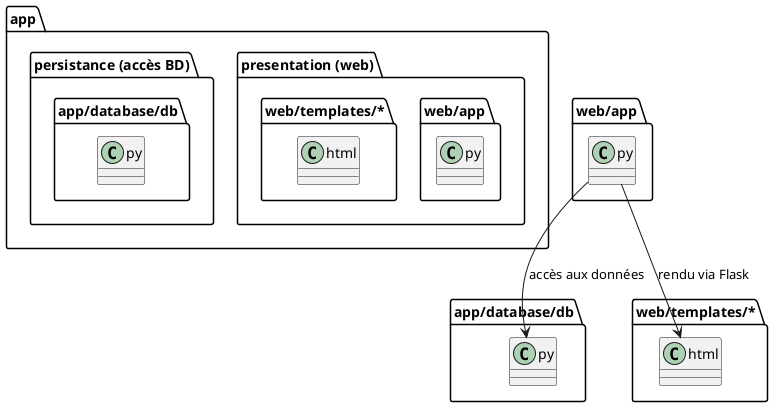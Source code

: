 @startuml Vue_d_implementation

package "app" {
  package "presentation (web)" {
    class "web/app.py"
    class "web/templates/*.html"
  }

  package "persistance (accès BD)" {
    class "app/database/db.py"
  }
}

"web/app.py" --> "app/database/db.py" : accès aux données
"web/app.py" --> "web/templates/*.html" : rendu via Flask

@enduml
